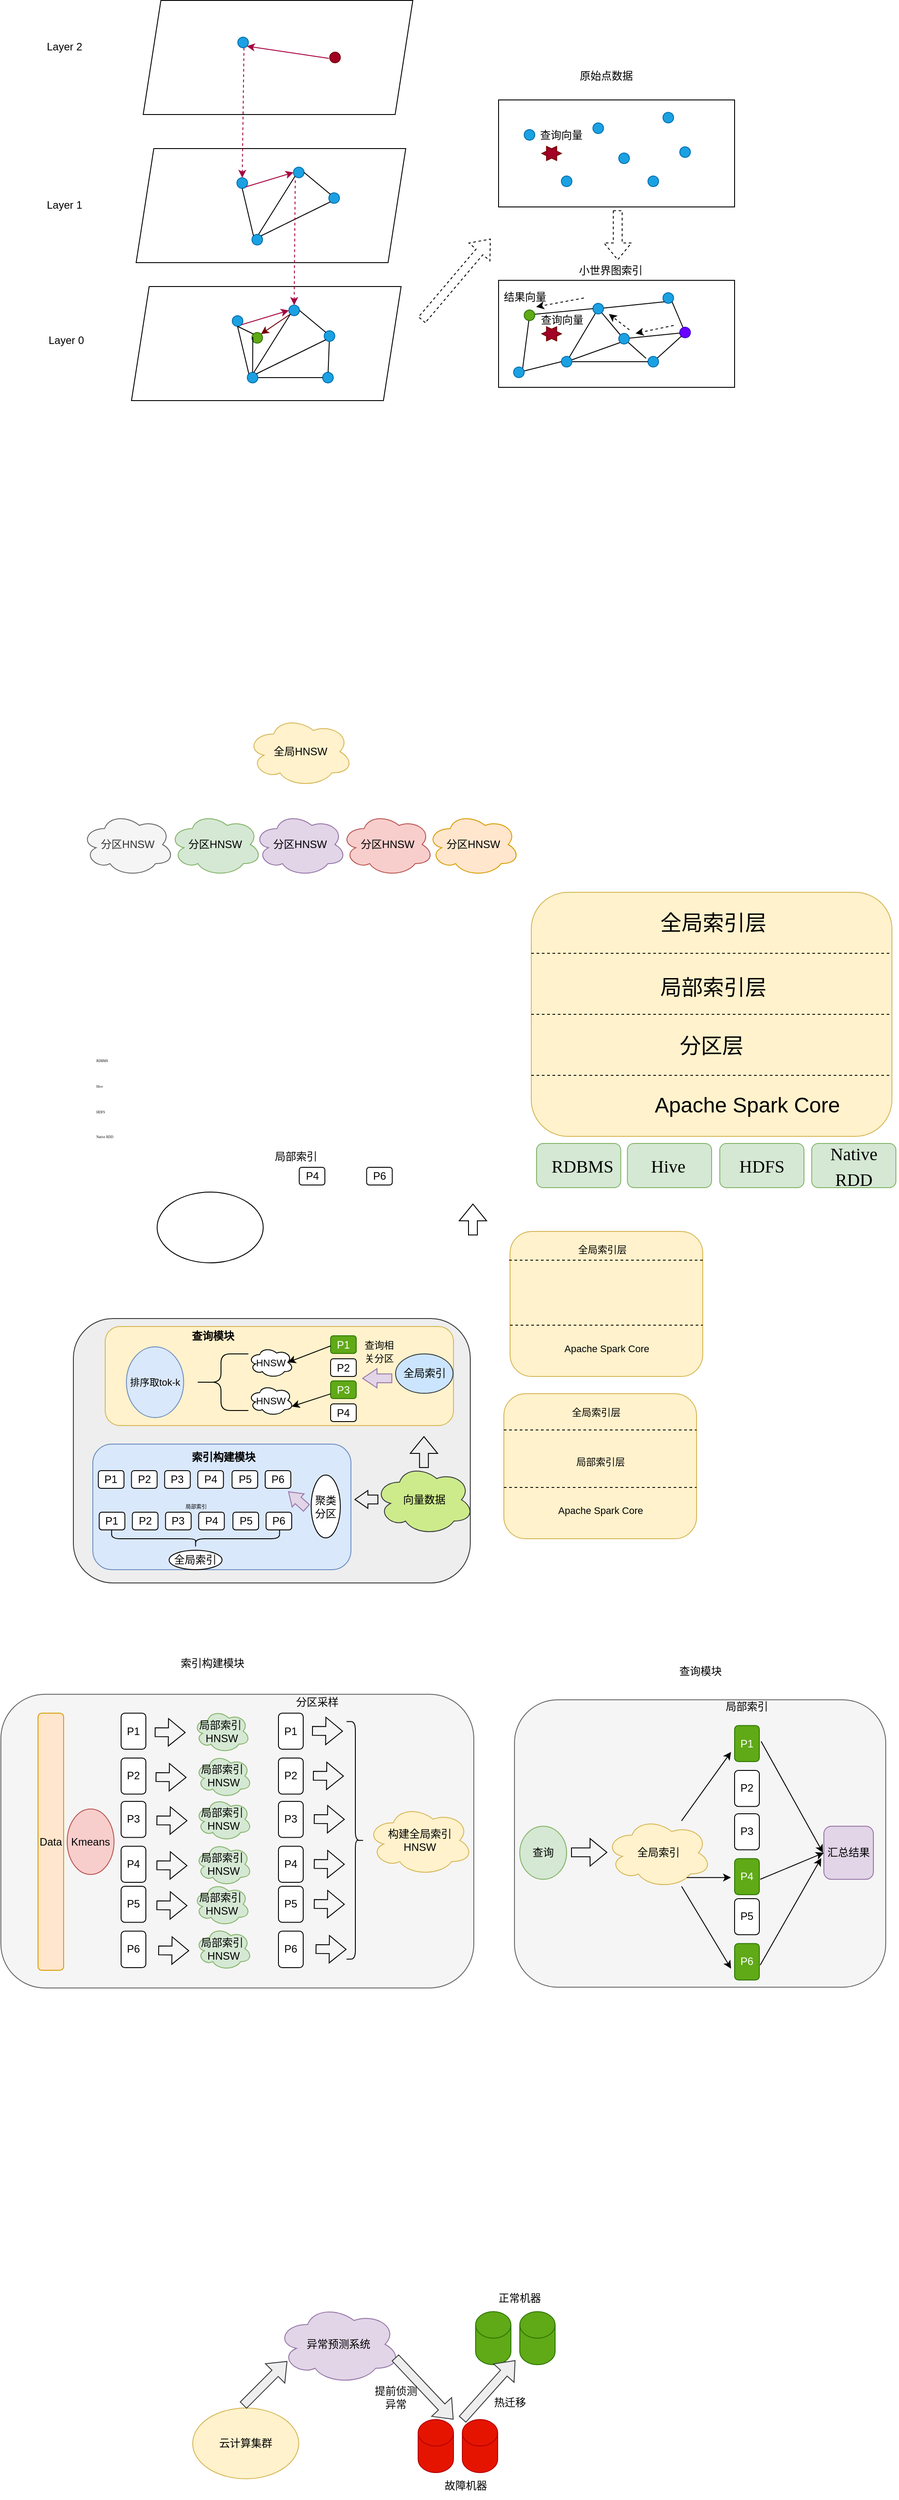 <mxfile version="15.8.8" type="github">
  <diagram id="s-LuINobn3t0qoPxdY62" name="Page-1">
    <mxGraphModel dx="1533" dy="3591" grid="0" gridSize="10" guides="1" tooltips="1" connect="1" arrows="1" fold="1" page="0" pageScale="1" pageWidth="827" pageHeight="1169" math="0" shadow="0">
      <root>
        <mxCell id="0" />
        <mxCell id="1" parent="0" />
        <mxCell id="HdgllqPQMGTuYji-QT5q-81" value="" style="rounded=0;whiteSpace=wrap;html=1;" vertex="1" parent="1">
          <mxGeometry x="452" y="-2358" width="267" height="121" as="geometry" />
        </mxCell>
        <mxCell id="HdgllqPQMGTuYji-QT5q-57" value="" style="shape=parallelogram;perimeter=parallelogramPerimeter;whiteSpace=wrap;html=1;fixedSize=1;" vertex="1" parent="1">
          <mxGeometry x="36.75" y="-2351" width="305" height="129" as="geometry" />
        </mxCell>
        <mxCell id="HdgllqPQMGTuYji-QT5q-42" value="" style="shape=parallelogram;perimeter=parallelogramPerimeter;whiteSpace=wrap;html=1;fixedSize=1;" vertex="1" parent="1">
          <mxGeometry x="42" y="-2507" width="305" height="129" as="geometry" />
        </mxCell>
        <mxCell id="JZR9X5ZLe-XeHOu1lpO5-49" value="" style="rounded=1;whiteSpace=wrap;html=1;fillColor=#f5f5f5;fontColor=#333333;strokeColor=#666666;" parent="1" vertex="1">
          <mxGeometry x="-111" y="-759.07" width="535" height="332.07" as="geometry" />
        </mxCell>
        <mxCell id="JZR9X5ZLe-XeHOu1lpO5-1" value="" style="rounded=1;whiteSpace=wrap;html=1;fillColor=#f5f5f5;fontColor=#333333;strokeColor=#666666;" parent="1" vertex="1">
          <mxGeometry x="470" y="-752.89" width="420" height="325" as="geometry" />
        </mxCell>
        <mxCell id="FjHui_zAlFXv06aGuSNT-8" value="异常预测系统" style="ellipse;shape=cloud;whiteSpace=wrap;html=1;fillColor=#e1d5e7;strokeColor=#9673a6;" parent="1" vertex="1">
          <mxGeometry x="201" y="-69" width="140" height="90" as="geometry" />
        </mxCell>
        <mxCell id="FjHui_zAlFXv06aGuSNT-10" value="" style="ellipse;whiteSpace=wrap;html=1;fillColor=#fff2cc;strokeColor=#d6b656;" parent="1" vertex="1">
          <mxGeometry x="106" y="48" width="120" height="80" as="geometry" />
        </mxCell>
        <mxCell id="FjHui_zAlFXv06aGuSNT-11" value="" style="shape=flexArrow;endArrow=classic;html=1;rounded=0;fillColor=#eeeeee;strokeColor=#36393d;" parent="1" edge="1">
          <mxGeometry width="50" height="50" relative="1" as="geometry">
            <mxPoint x="163" y="45" as="sourcePoint" />
            <mxPoint x="213" y="-5" as="targetPoint" />
          </mxGeometry>
        </mxCell>
        <mxCell id="FjHui_zAlFXv06aGuSNT-12" value="" style="shape=flexArrow;endArrow=classic;html=1;rounded=0;fillColor=#eeeeee;strokeColor=#36393d;" parent="1" edge="1">
          <mxGeometry width="50" height="50" relative="1" as="geometry">
            <mxPoint x="335" y="-9" as="sourcePoint" />
            <mxPoint x="401" y="61" as="targetPoint" />
          </mxGeometry>
        </mxCell>
        <mxCell id="FjHui_zAlFXv06aGuSNT-13" value="" style="shape=cylinder3;whiteSpace=wrap;html=1;boundedLbl=1;backgroundOutline=1;size=15;fillColor=#60a917;strokeColor=#2D7600;fontColor=#ffffff;" parent="1" vertex="1">
          <mxGeometry x="426" y="-61" width="40" height="60" as="geometry" />
        </mxCell>
        <mxCell id="FjHui_zAlFXv06aGuSNT-14" value="" style="shape=cylinder3;whiteSpace=wrap;html=1;boundedLbl=1;backgroundOutline=1;size=15;fillColor=#60a917;fontColor=#ffffff;strokeColor=#2D7600;" parent="1" vertex="1">
          <mxGeometry x="476" y="-61" width="40" height="60" as="geometry" />
        </mxCell>
        <mxCell id="FjHui_zAlFXv06aGuSNT-16" value="" style="shape=cylinder3;whiteSpace=wrap;html=1;boundedLbl=1;backgroundOutline=1;size=15;fillColor=#e51400;fontColor=#ffffff;strokeColor=#B20000;" parent="1" vertex="1">
          <mxGeometry x="361" y="61" width="40" height="60" as="geometry" />
        </mxCell>
        <mxCell id="FjHui_zAlFXv06aGuSNT-17" value="" style="shape=cylinder3;whiteSpace=wrap;html=1;boundedLbl=1;backgroundOutline=1;size=15;fillColor=#e51400;fontColor=#ffffff;strokeColor=#B20000;" parent="1" vertex="1">
          <mxGeometry x="411" y="61" width="40" height="60" as="geometry" />
        </mxCell>
        <mxCell id="FjHui_zAlFXv06aGuSNT-18" value="" style="shape=flexArrow;endArrow=classic;html=1;rounded=0;fillColor=#eeeeee;strokeColor=#36393d;" parent="1" edge="1">
          <mxGeometry width="50" height="50" relative="1" as="geometry">
            <mxPoint x="411" y="61" as="sourcePoint" />
            <mxPoint x="471" y="-6" as="targetPoint" />
          </mxGeometry>
        </mxCell>
        <mxCell id="FjHui_zAlFXv06aGuSNT-20" value="云计算集群" style="text;html=1;strokeColor=none;fillColor=none;align=center;verticalAlign=middle;whiteSpace=wrap;rounded=0;" parent="1" vertex="1">
          <mxGeometry x="131" y="73" width="70" height="30" as="geometry" />
        </mxCell>
        <mxCell id="FjHui_zAlFXv06aGuSNT-21" value="提前侦测异常" style="text;html=1;strokeColor=none;fillColor=none;align=center;verticalAlign=middle;whiteSpace=wrap;rounded=0;" parent="1" vertex="1">
          <mxGeometry x="311" y="21" width="50" height="30" as="geometry" />
        </mxCell>
        <mxCell id="FjHui_zAlFXv06aGuSNT-22" value="故障机器" style="text;html=1;strokeColor=none;fillColor=none;align=center;verticalAlign=middle;whiteSpace=wrap;rounded=0;" parent="1" vertex="1">
          <mxGeometry x="385" y="121" width="60" height="30" as="geometry" />
        </mxCell>
        <mxCell id="FjHui_zAlFXv06aGuSNT-24" value="正常机器" style="text;html=1;strokeColor=none;fillColor=none;align=center;verticalAlign=middle;whiteSpace=wrap;rounded=0;" parent="1" vertex="1">
          <mxGeometry x="446" y="-91" width="60" height="30" as="geometry" />
        </mxCell>
        <mxCell id="FjHui_zAlFXv06aGuSNT-25" value="热迁移" style="text;html=1;strokeColor=none;fillColor=none;align=center;verticalAlign=middle;whiteSpace=wrap;rounded=0;" parent="1" vertex="1">
          <mxGeometry x="435" y="27" width="60" height="30" as="geometry" />
        </mxCell>
        <mxCell id="JZR9X5ZLe-XeHOu1lpO5-2" value="Data" style="rounded=1;whiteSpace=wrap;html=1;fillColor=#ffe6cc;strokeColor=#d79b00;" parent="1" vertex="1">
          <mxGeometry x="-69" y="-737.75" width="29" height="290.75" as="geometry" />
        </mxCell>
        <mxCell id="JZR9X5ZLe-XeHOu1lpO5-3" value="P1" style="rounded=1;whiteSpace=wrap;html=1;" parent="1" vertex="1">
          <mxGeometry x="25" y="-737.75" width="28" height="40.75" as="geometry" />
        </mxCell>
        <mxCell id="JZR9X5ZLe-XeHOu1lpO5-4" value="P2" style="rounded=1;whiteSpace=wrap;html=1;" parent="1" vertex="1">
          <mxGeometry x="25" y="-687" width="28" height="40.75" as="geometry" />
        </mxCell>
        <mxCell id="JZR9X5ZLe-XeHOu1lpO5-5" value="P3" style="rounded=1;whiteSpace=wrap;html=1;" parent="1" vertex="1">
          <mxGeometry x="25" y="-638" width="28" height="40.75" as="geometry" />
        </mxCell>
        <mxCell id="JZR9X5ZLe-XeHOu1lpO5-6" value="P4" style="rounded=1;whiteSpace=wrap;html=1;" parent="1" vertex="1">
          <mxGeometry x="25" y="-587.25" width="28" height="40.75" as="geometry" />
        </mxCell>
        <mxCell id="JZR9X5ZLe-XeHOu1lpO5-7" value="P5" style="rounded=1;whiteSpace=wrap;html=1;" parent="1" vertex="1">
          <mxGeometry x="25" y="-542" width="28" height="40.75" as="geometry" />
        </mxCell>
        <mxCell id="JZR9X5ZLe-XeHOu1lpO5-8" value="P6" style="rounded=1;whiteSpace=wrap;html=1;" parent="1" vertex="1">
          <mxGeometry x="25" y="-491.25" width="28" height="41.25" as="geometry" />
        </mxCell>
        <mxCell id="JZR9X5ZLe-XeHOu1lpO5-9" value="Kmeans" style="ellipse;whiteSpace=wrap;html=1;fillColor=#f8cecc;strokeColor=#b85450;" parent="1" vertex="1">
          <mxGeometry x="-36" y="-629.37" width="53" height="74" as="geometry" />
        </mxCell>
        <mxCell id="JZR9X5ZLe-XeHOu1lpO5-16" value="P1" style="rounded=1;whiteSpace=wrap;html=1;" parent="1" vertex="1">
          <mxGeometry x="203" y="-737.75" width="28" height="40.75" as="geometry" />
        </mxCell>
        <mxCell id="JZR9X5ZLe-XeHOu1lpO5-17" value="P2" style="rounded=1;whiteSpace=wrap;html=1;" parent="1" vertex="1">
          <mxGeometry x="203" y="-687" width="28" height="40.75" as="geometry" />
        </mxCell>
        <mxCell id="JZR9X5ZLe-XeHOu1lpO5-18" value="P3" style="rounded=1;whiteSpace=wrap;html=1;" parent="1" vertex="1">
          <mxGeometry x="203" y="-638" width="28" height="40.75" as="geometry" />
        </mxCell>
        <mxCell id="JZR9X5ZLe-XeHOu1lpO5-19" value="P4" style="rounded=1;whiteSpace=wrap;html=1;" parent="1" vertex="1">
          <mxGeometry x="203" y="-587.25" width="28" height="40.75" as="geometry" />
        </mxCell>
        <mxCell id="JZR9X5ZLe-XeHOu1lpO5-20" value="P5" style="rounded=1;whiteSpace=wrap;html=1;" parent="1" vertex="1">
          <mxGeometry x="203" y="-542" width="28" height="40.75" as="geometry" />
        </mxCell>
        <mxCell id="JZR9X5ZLe-XeHOu1lpO5-21" value="P6" style="rounded=1;whiteSpace=wrap;html=1;" parent="1" vertex="1">
          <mxGeometry x="203" y="-491.25" width="28" height="41.25" as="geometry" />
        </mxCell>
        <mxCell id="JZR9X5ZLe-XeHOu1lpO5-22" value="" style="shape=flexArrow;endArrow=classic;html=1;rounded=0;" parent="1" edge="1">
          <mxGeometry width="50" height="50" relative="1" as="geometry">
            <mxPoint x="63" y="-716.24" as="sourcePoint" />
            <mxPoint x="98" y="-715.88" as="targetPoint" />
          </mxGeometry>
        </mxCell>
        <mxCell id="JZR9X5ZLe-XeHOu1lpO5-23" value="" style="shape=flexArrow;endArrow=classic;html=1;rounded=0;" parent="1" edge="1">
          <mxGeometry width="50" height="50" relative="1" as="geometry">
            <mxPoint x="64" y="-665.49" as="sourcePoint" />
            <mxPoint x="99" y="-665.13" as="targetPoint" />
          </mxGeometry>
        </mxCell>
        <mxCell id="JZR9X5ZLe-XeHOu1lpO5-24" value="" style="shape=flexArrow;endArrow=classic;html=1;rounded=0;" parent="1" edge="1">
          <mxGeometry width="50" height="50" relative="1" as="geometry">
            <mxPoint x="65" y="-616.49" as="sourcePoint" />
            <mxPoint x="100" y="-616.13" as="targetPoint" />
          </mxGeometry>
        </mxCell>
        <mxCell id="JZR9X5ZLe-XeHOu1lpO5-25" value="" style="shape=flexArrow;endArrow=classic;html=1;rounded=0;" parent="1" edge="1">
          <mxGeometry width="50" height="50" relative="1" as="geometry">
            <mxPoint x="65" y="-565.74" as="sourcePoint" />
            <mxPoint x="100" y="-565.38" as="targetPoint" />
          </mxGeometry>
        </mxCell>
        <mxCell id="JZR9X5ZLe-XeHOu1lpO5-26" value="" style="shape=flexArrow;endArrow=classic;html=1;rounded=0;" parent="1" edge="1">
          <mxGeometry width="50" height="50" relative="1" as="geometry">
            <mxPoint x="65" y="-520.49" as="sourcePoint" />
            <mxPoint x="100" y="-520.13" as="targetPoint" />
          </mxGeometry>
        </mxCell>
        <mxCell id="JZR9X5ZLe-XeHOu1lpO5-27" value="" style="shape=flexArrow;endArrow=classic;html=1;rounded=0;" parent="1" edge="1">
          <mxGeometry width="50" height="50" relative="1" as="geometry">
            <mxPoint x="67" y="-469.49" as="sourcePoint" />
            <mxPoint x="102" y="-469.13" as="targetPoint" />
          </mxGeometry>
        </mxCell>
        <mxCell id="JZR9X5ZLe-XeHOu1lpO5-28" value="分区采样" style="text;html=1;strokeColor=none;fillColor=none;align=center;verticalAlign=middle;whiteSpace=wrap;rounded=0;" parent="1" vertex="1">
          <mxGeometry x="217" y="-765" width="60" height="30" as="geometry" />
        </mxCell>
        <mxCell id="JZR9X5ZLe-XeHOu1lpO5-29" value="构建全局索引&lt;br&gt;HNSW" style="ellipse;shape=cloud;whiteSpace=wrap;html=1;fillColor=#fff2cc;strokeColor=#d6b656;" parent="1" vertex="1">
          <mxGeometry x="303" y="-633.89" width="120" height="80" as="geometry" />
        </mxCell>
        <mxCell id="JZR9X5ZLe-XeHOu1lpO5-30" value="" style="shape=curlyBracket;whiteSpace=wrap;html=1;rounded=1;flipH=1;" parent="1" vertex="1">
          <mxGeometry x="280" y="-728.19" width="20" height="268.62" as="geometry" />
        </mxCell>
        <mxCell id="JZR9X5ZLe-XeHOu1lpO5-31" value="全局索引" style="ellipse;shape=cloud;whiteSpace=wrap;html=1;fillColor=#fff2cc;strokeColor=#d6b656;" parent="1" vertex="1">
          <mxGeometry x="573" y="-619.89" width="120" height="80" as="geometry" />
        </mxCell>
        <mxCell id="JZR9X5ZLe-XeHOu1lpO5-32" value="P1" style="rounded=1;whiteSpace=wrap;html=1;fillColor=#60a917;strokeColor=#2D7600;fontColor=#ffffff;" parent="1" vertex="1">
          <mxGeometry x="719" y="-723.76" width="28" height="40.75" as="geometry" />
        </mxCell>
        <mxCell id="JZR9X5ZLe-XeHOu1lpO5-33" value="P2" style="rounded=1;whiteSpace=wrap;html=1;" parent="1" vertex="1">
          <mxGeometry x="719" y="-673.01" width="28" height="40.75" as="geometry" />
        </mxCell>
        <mxCell id="JZR9X5ZLe-XeHOu1lpO5-34" value="P3" style="rounded=1;whiteSpace=wrap;html=1;" parent="1" vertex="1">
          <mxGeometry x="719" y="-624.01" width="28" height="40.75" as="geometry" />
        </mxCell>
        <mxCell id="JZR9X5ZLe-XeHOu1lpO5-35" value="P4" style="rounded=1;whiteSpace=wrap;html=1;fillColor=#60a917;fontColor=#ffffff;strokeColor=#2D7600;" parent="1" vertex="1">
          <mxGeometry x="719" y="-573.26" width="28" height="40.75" as="geometry" />
        </mxCell>
        <mxCell id="JZR9X5ZLe-XeHOu1lpO5-36" value="P5" style="rounded=1;whiteSpace=wrap;html=1;" parent="1" vertex="1">
          <mxGeometry x="719" y="-528.01" width="28" height="40.75" as="geometry" />
        </mxCell>
        <mxCell id="JZR9X5ZLe-XeHOu1lpO5-37" value="P6" style="rounded=1;whiteSpace=wrap;html=1;fillColor=#60a917;fontColor=#ffffff;strokeColor=#2D7600;" parent="1" vertex="1">
          <mxGeometry x="719" y="-477.26" width="28" height="41.25" as="geometry" />
        </mxCell>
        <mxCell id="JZR9X5ZLe-XeHOu1lpO5-38" value="查询" style="ellipse;whiteSpace=wrap;html=1;fillColor=#d5e8d4;strokeColor=#82b366;" parent="1" vertex="1">
          <mxGeometry x="476" y="-609.89" width="53" height="60" as="geometry" />
        </mxCell>
        <mxCell id="JZR9X5ZLe-XeHOu1lpO5-39" value="" style="shape=flexArrow;endArrow=classic;html=1;rounded=0;" parent="1" edge="1">
          <mxGeometry width="50" height="50" relative="1" as="geometry">
            <mxPoint x="534" y="-580.39" as="sourcePoint" />
            <mxPoint x="575" y="-580.39" as="targetPoint" />
          </mxGeometry>
        </mxCell>
        <mxCell id="JZR9X5ZLe-XeHOu1lpO5-40" value="" style="endArrow=classic;html=1;rounded=0;" parent="1" source="JZR9X5ZLe-XeHOu1lpO5-31" edge="1">
          <mxGeometry width="50" height="50" relative="1" as="geometry">
            <mxPoint x="654" y="-627.63" as="sourcePoint" />
            <mxPoint x="715" y="-693.89" as="targetPoint" />
          </mxGeometry>
        </mxCell>
        <mxCell id="JZR9X5ZLe-XeHOu1lpO5-41" value="" style="endArrow=classic;html=1;rounded=0;" parent="1" edge="1">
          <mxGeometry width="50" height="50" relative="1" as="geometry">
            <mxPoint x="665" y="-551.89" as="sourcePoint" />
            <mxPoint x="715" y="-551.89" as="targetPoint" />
          </mxGeometry>
        </mxCell>
        <mxCell id="JZR9X5ZLe-XeHOu1lpO5-42" value="" style="endArrow=classic;html=1;rounded=0;exitX=0.717;exitY=0.975;exitDx=0;exitDy=0;exitPerimeter=0;" parent="1" source="JZR9X5ZLe-XeHOu1lpO5-31" edge="1">
          <mxGeometry width="50" height="50" relative="1" as="geometry">
            <mxPoint x="642" y="-541.89" as="sourcePoint" />
            <mxPoint x="715" y="-448.89" as="targetPoint" />
          </mxGeometry>
        </mxCell>
        <mxCell id="JZR9X5ZLe-XeHOu1lpO5-43" value="局部索引" style="text;html=1;strokeColor=none;fillColor=none;align=center;verticalAlign=middle;whiteSpace=wrap;rounded=0;" parent="1" vertex="1">
          <mxGeometry x="703" y="-759.89" width="60" height="30" as="geometry" />
        </mxCell>
        <mxCell id="JZR9X5ZLe-XeHOu1lpO5-44" value="" style="endArrow=classic;html=1;rounded=0;" parent="1" edge="1">
          <mxGeometry width="50" height="50" relative="1" as="geometry">
            <mxPoint x="749" y="-705.89" as="sourcePoint" />
            <mxPoint x="819" y="-579.89" as="targetPoint" />
          </mxGeometry>
        </mxCell>
        <mxCell id="JZR9X5ZLe-XeHOu1lpO5-45" value="汇总结果" style="rounded=1;whiteSpace=wrap;html=1;fillColor=#e1d5e7;strokeColor=#9673a6;" parent="1" vertex="1">
          <mxGeometry x="820" y="-609.89" width="56" height="60" as="geometry" />
        </mxCell>
        <mxCell id="JZR9X5ZLe-XeHOu1lpO5-46" value="" style="endArrow=classic;html=1;rounded=0;entryX=0;entryY=0.5;entryDx=0;entryDy=0;" parent="1" target="JZR9X5ZLe-XeHOu1lpO5-45" edge="1">
          <mxGeometry width="50" height="50" relative="1" as="geometry">
            <mxPoint x="748" y="-549.89" as="sourcePoint" />
            <mxPoint x="798" y="-599.89" as="targetPoint" />
          </mxGeometry>
        </mxCell>
        <mxCell id="JZR9X5ZLe-XeHOu1lpO5-47" value="" style="endArrow=classic;html=1;rounded=0;" parent="1" edge="1">
          <mxGeometry width="50" height="50" relative="1" as="geometry">
            <mxPoint x="748" y="-452.89" as="sourcePoint" />
            <mxPoint x="817" y="-573.89" as="targetPoint" />
          </mxGeometry>
        </mxCell>
        <mxCell id="JZR9X5ZLe-XeHOu1lpO5-50" value="局部索引&amp;nbsp;&lt;br&gt;HNSW" style="ellipse;shape=cloud;whiteSpace=wrap;html=1;fillColor=#d5e8d4;strokeColor=#82b366;" parent="1" vertex="1">
          <mxGeometry x="107" y="-741.87" width="64" height="49" as="geometry" />
        </mxCell>
        <mxCell id="JZR9X5ZLe-XeHOu1lpO5-52" value="局部索引&amp;nbsp;&lt;br&gt;HNSW" style="ellipse;shape=cloud;whiteSpace=wrap;html=1;fillColor=#d5e8d4;strokeColor=#82b366;" parent="1" vertex="1">
          <mxGeometry x="109" y="-691.13" width="64" height="49" as="geometry" />
        </mxCell>
        <mxCell id="JZR9X5ZLe-XeHOu1lpO5-53" value="局部索引&amp;nbsp;&lt;br&gt;HNSW" style="ellipse;shape=cloud;whiteSpace=wrap;html=1;fillColor=#d5e8d4;strokeColor=#82b366;" parent="1" vertex="1">
          <mxGeometry x="109" y="-642.12" width="64" height="49" as="geometry" />
        </mxCell>
        <mxCell id="JZR9X5ZLe-XeHOu1lpO5-54" value="局部索引&amp;nbsp;&lt;br&gt;HNSW" style="ellipse;shape=cloud;whiteSpace=wrap;html=1;fillColor=#d5e8d4;strokeColor=#82b366;" parent="1" vertex="1">
          <mxGeometry x="109" y="-591.38" width="64" height="49" as="geometry" />
        </mxCell>
        <mxCell id="JZR9X5ZLe-XeHOu1lpO5-55" value="局部索引&amp;nbsp;&lt;br&gt;HNSW" style="ellipse;shape=cloud;whiteSpace=wrap;html=1;fillColor=#d5e8d4;strokeColor=#82b366;" parent="1" vertex="1">
          <mxGeometry x="107" y="-546.12" width="64" height="49" as="geometry" />
        </mxCell>
        <mxCell id="JZR9X5ZLe-XeHOu1lpO5-56" value="局部索引&amp;nbsp;&lt;br&gt;HNSW" style="ellipse;shape=cloud;whiteSpace=wrap;html=1;fillColor=#d5e8d4;strokeColor=#82b366;" parent="1" vertex="1">
          <mxGeometry x="109" y="-496" width="64" height="49" as="geometry" />
        </mxCell>
        <mxCell id="JZR9X5ZLe-XeHOu1lpO5-57" value="" style="shape=flexArrow;endArrow=classic;html=1;rounded=0;" parent="1" edge="1">
          <mxGeometry width="50" height="50" relative="1" as="geometry">
            <mxPoint x="241" y="-717.75" as="sourcePoint" />
            <mxPoint x="276" y="-717.39" as="targetPoint" />
          </mxGeometry>
        </mxCell>
        <mxCell id="JZR9X5ZLe-XeHOu1lpO5-58" value="" style="shape=flexArrow;endArrow=classic;html=1;rounded=0;" parent="1" edge="1">
          <mxGeometry width="50" height="50" relative="1" as="geometry">
            <mxPoint x="242" y="-667.0" as="sourcePoint" />
            <mxPoint x="277" y="-666.64" as="targetPoint" />
          </mxGeometry>
        </mxCell>
        <mxCell id="JZR9X5ZLe-XeHOu1lpO5-59" value="" style="shape=flexArrow;endArrow=classic;html=1;rounded=0;" parent="1" edge="1">
          <mxGeometry width="50" height="50" relative="1" as="geometry">
            <mxPoint x="243" y="-618.0" as="sourcePoint" />
            <mxPoint x="278" y="-617.64" as="targetPoint" />
          </mxGeometry>
        </mxCell>
        <mxCell id="JZR9X5ZLe-XeHOu1lpO5-60" value="" style="shape=flexArrow;endArrow=classic;html=1;rounded=0;" parent="1" edge="1">
          <mxGeometry width="50" height="50" relative="1" as="geometry">
            <mxPoint x="243" y="-567.25" as="sourcePoint" />
            <mxPoint x="278" y="-566.89" as="targetPoint" />
          </mxGeometry>
        </mxCell>
        <mxCell id="JZR9X5ZLe-XeHOu1lpO5-61" value="" style="shape=flexArrow;endArrow=classic;html=1;rounded=0;" parent="1" edge="1">
          <mxGeometry width="50" height="50" relative="1" as="geometry">
            <mxPoint x="243" y="-522.0" as="sourcePoint" />
            <mxPoint x="278" y="-521.64" as="targetPoint" />
          </mxGeometry>
        </mxCell>
        <mxCell id="JZR9X5ZLe-XeHOu1lpO5-62" value="" style="shape=flexArrow;endArrow=classic;html=1;rounded=0;" parent="1" edge="1">
          <mxGeometry width="50" height="50" relative="1" as="geometry">
            <mxPoint x="245" y="-471.0" as="sourcePoint" />
            <mxPoint x="280" y="-470.64" as="targetPoint" />
          </mxGeometry>
        </mxCell>
        <mxCell id="JZR9X5ZLe-XeHOu1lpO5-64" value="索引构建模块" style="text;html=1;strokeColor=none;fillColor=none;align=center;verticalAlign=middle;whiteSpace=wrap;rounded=0;" parent="1" vertex="1">
          <mxGeometry x="78" y="-809" width="101" height="30" as="geometry" />
        </mxCell>
        <mxCell id="JZR9X5ZLe-XeHOu1lpO5-65" value="查询模块" style="text;html=1;strokeColor=none;fillColor=none;align=center;verticalAlign=middle;whiteSpace=wrap;rounded=0;" parent="1" vertex="1">
          <mxGeometry x="629.5" y="-800" width="101" height="30" as="geometry" />
        </mxCell>
        <mxCell id="JZR9X5ZLe-XeHOu1lpO5-66" value="" style="rounded=1;whiteSpace=wrap;html=1;fillColor=#eeeeee;strokeColor=#36393d;" parent="1" vertex="1">
          <mxGeometry x="-29" y="-1184" width="449" height="299" as="geometry" />
        </mxCell>
        <mxCell id="JZR9X5ZLe-XeHOu1lpO5-68" value="" style="rounded=1;whiteSpace=wrap;html=1;fillColor=#fff2cc;strokeColor=#d6b656;" parent="1" vertex="1">
          <mxGeometry x="7" y="-1175" width="394" height="112" as="geometry" />
        </mxCell>
        <mxCell id="JZR9X5ZLe-XeHOu1lpO5-69" value="" style="rounded=1;whiteSpace=wrap;html=1;fillColor=#dae8fc;strokeColor=#6c8ebf;" parent="1" vertex="1">
          <mxGeometry x="-7" y="-1042" width="292" height="142" as="geometry" />
        </mxCell>
        <mxCell id="JZR9X5ZLe-XeHOu1lpO5-70" value="&lt;b&gt;查询模块&lt;/b&gt;" style="text;html=1;strokeColor=none;fillColor=none;align=center;verticalAlign=middle;whiteSpace=wrap;rounded=0;" parent="1" vertex="1">
          <mxGeometry x="98.5" y="-1179" width="60" height="30" as="geometry" />
        </mxCell>
        <mxCell id="JZR9X5ZLe-XeHOu1lpO5-71" value="&lt;font style=&quot;font-size: 12px&quot;&gt;&lt;b&gt;索引构建模块&lt;/b&gt;&lt;/font&gt;" style="text;html=1;strokeColor=none;fillColor=none;align=center;verticalAlign=middle;whiteSpace=wrap;rounded=0;" parent="1" vertex="1">
          <mxGeometry x="100" y="-1042" width="82" height="30" as="geometry" />
        </mxCell>
        <mxCell id="JZR9X5ZLe-XeHOu1lpO5-72" value="向量数据" style="ellipse;shape=cloud;whiteSpace=wrap;html=1;fillColor=#cdeb8b;strokeColor=#36393d;" parent="1" vertex="1">
          <mxGeometry x="312" y="-1019" width="112" height="80" as="geometry" />
        </mxCell>
        <mxCell id="JZR9X5ZLe-XeHOu1lpO5-74" value="" style="shape=flexArrow;endArrow=classic;html=1;rounded=0;endWidth=9.167;endSize=4.558;" parent="1" edge="1">
          <mxGeometry width="50" height="50" relative="1" as="geometry">
            <mxPoint x="316" y="-979.42" as="sourcePoint" />
            <mxPoint x="289" y="-979.42" as="targetPoint" />
          </mxGeometry>
        </mxCell>
        <mxCell id="JZR9X5ZLe-XeHOu1lpO5-75" value="聚类分区" style="ellipse;whiteSpace=wrap;html=1;" parent="1" vertex="1">
          <mxGeometry x="240" y="-1007" width="33" height="71" as="geometry" />
        </mxCell>
        <mxCell id="JZR9X5ZLe-XeHOu1lpO5-77" value="P1" style="rounded=1;whiteSpace=wrap;html=1;fillColor=#60a917;fontColor=#ffffff;strokeColor=#2D7600;" parent="1" vertex="1">
          <mxGeometry x="262" y="-1164.5" width="29" height="20" as="geometry" />
        </mxCell>
        <mxCell id="JZR9X5ZLe-XeHOu1lpO5-78" value="P2" style="rounded=1;whiteSpace=wrap;html=1;" parent="1" vertex="1">
          <mxGeometry x="262" y="-1138.5" width="29" height="20" as="geometry" />
        </mxCell>
        <mxCell id="JZR9X5ZLe-XeHOu1lpO5-79" value="P3" style="rounded=1;whiteSpace=wrap;html=1;fillColor=#60a917;fontColor=#ffffff;strokeColor=#2D7600;" parent="1" vertex="1">
          <mxGeometry x="262" y="-1113.5" width="29" height="20" as="geometry" />
        </mxCell>
        <mxCell id="JZR9X5ZLe-XeHOu1lpO5-80" value="P4" style="rounded=1;whiteSpace=wrap;html=1;" parent="1" vertex="1">
          <mxGeometry x="226.5" y="-1355" width="29" height="20" as="geometry" />
        </mxCell>
        <mxCell id="JZR9X5ZLe-XeHOu1lpO5-82" value="P6" style="rounded=1;whiteSpace=wrap;html=1;" parent="1" vertex="1">
          <mxGeometry x="302.75" y="-1355" width="29" height="20" as="geometry" />
        </mxCell>
        <mxCell id="JZR9X5ZLe-XeHOu1lpO5-85" value="P1" style="rounded=1;whiteSpace=wrap;html=1;" parent="1" vertex="1">
          <mxGeometry x="-0.75" y="-1012" width="29" height="20" as="geometry" />
        </mxCell>
        <mxCell id="JZR9X5ZLe-XeHOu1lpO5-86" value="P2" style="rounded=1;whiteSpace=wrap;html=1;" parent="1" vertex="1">
          <mxGeometry x="36.75" y="-1012" width="29" height="20" as="geometry" />
        </mxCell>
        <mxCell id="JZR9X5ZLe-XeHOu1lpO5-87" value="P3" style="rounded=1;whiteSpace=wrap;html=1;" parent="1" vertex="1">
          <mxGeometry x="74.25" y="-1012" width="29" height="20" as="geometry" />
        </mxCell>
        <mxCell id="JZR9X5ZLe-XeHOu1lpO5-88" value="P4" style="rounded=1;whiteSpace=wrap;html=1;" parent="1" vertex="1">
          <mxGeometry x="111.75" y="-1012" width="29" height="20" as="geometry" />
        </mxCell>
        <mxCell id="JZR9X5ZLe-XeHOu1lpO5-89" value="P5" style="rounded=1;whiteSpace=wrap;html=1;" parent="1" vertex="1">
          <mxGeometry x="150.5" y="-1012" width="29" height="20" as="geometry" />
        </mxCell>
        <mxCell id="JZR9X5ZLe-XeHOu1lpO5-90" value="P6" style="rounded=1;whiteSpace=wrap;html=1;" parent="1" vertex="1">
          <mxGeometry x="188" y="-1012" width="29" height="20" as="geometry" />
        </mxCell>
        <mxCell id="JZR9X5ZLe-XeHOu1lpO5-91" value="" style="shape=flexArrow;endArrow=classic;html=1;rounded=0;endWidth=9.167;endSize=4.558;fillColor=#e1d5e7;strokeColor=#9673a6;" parent="1" edge="1">
          <mxGeometry width="50" height="50" relative="1" as="geometry">
            <mxPoint x="235" y="-969.5" as="sourcePoint" />
            <mxPoint x="214" y="-988.5" as="targetPoint" />
          </mxGeometry>
        </mxCell>
        <mxCell id="JZR9X5ZLe-XeHOu1lpO5-92" value="局部索引" style="text;html=1;strokeColor=none;fillColor=none;align=center;verticalAlign=middle;whiteSpace=wrap;rounded=0;" parent="1" vertex="1">
          <mxGeometry x="193" y="-1382" width="60" height="30" as="geometry" />
        </mxCell>
        <mxCell id="JZR9X5ZLe-XeHOu1lpO5-93" value="P1" style="rounded=1;whiteSpace=wrap;html=1;" parent="1" vertex="1">
          <mxGeometry x="0.25" y="-965" width="29" height="20" as="geometry" />
        </mxCell>
        <mxCell id="JZR9X5ZLe-XeHOu1lpO5-94" value="P2" style="rounded=1;whiteSpace=wrap;html=1;" parent="1" vertex="1">
          <mxGeometry x="37.75" y="-965" width="29" height="20" as="geometry" />
        </mxCell>
        <mxCell id="JZR9X5ZLe-XeHOu1lpO5-95" value="P3" style="rounded=1;whiteSpace=wrap;html=1;" parent="1" vertex="1">
          <mxGeometry x="75.25" y="-965" width="29" height="20" as="geometry" />
        </mxCell>
        <mxCell id="JZR9X5ZLe-XeHOu1lpO5-96" value="P4" style="rounded=1;whiteSpace=wrap;html=1;" parent="1" vertex="1">
          <mxGeometry x="112.75" y="-965" width="29" height="20" as="geometry" />
        </mxCell>
        <mxCell id="JZR9X5ZLe-XeHOu1lpO5-97" value="P5" style="rounded=1;whiteSpace=wrap;html=1;" parent="1" vertex="1">
          <mxGeometry x="151.5" y="-965" width="29" height="20" as="geometry" />
        </mxCell>
        <mxCell id="JZR9X5ZLe-XeHOu1lpO5-98" value="P6" style="rounded=1;whiteSpace=wrap;html=1;" parent="1" vertex="1">
          <mxGeometry x="189" y="-965" width="29" height="20" as="geometry" />
        </mxCell>
        <mxCell id="JZR9X5ZLe-XeHOu1lpO5-99" value="&lt;font style=&quot;font-size: 6px&quot;&gt;局部索引&lt;/font&gt;" style="text;html=1;strokeColor=none;fillColor=none;align=center;verticalAlign=middle;whiteSpace=wrap;rounded=0;" parent="1" vertex="1">
          <mxGeometry x="81" y="-985" width="58.25" height="23" as="geometry" />
        </mxCell>
        <mxCell id="JZR9X5ZLe-XeHOu1lpO5-100" value="" style="shape=curlyBracket;whiteSpace=wrap;html=1;rounded=1;flipH=1;direction=north;" parent="1" vertex="1">
          <mxGeometry x="14.25" y="-945" width="190" height="20" as="geometry" />
        </mxCell>
        <mxCell id="JZR9X5ZLe-XeHOu1lpO5-101" value="全局索引" style="ellipse;whiteSpace=wrap;html=1;fontSize=12;" parent="1" vertex="1">
          <mxGeometry x="79.31" y="-922" width="59.87" height="22" as="geometry" />
        </mxCell>
        <mxCell id="JZR9X5ZLe-XeHOu1lpO5-106" value="全局索引" style="ellipse;whiteSpace=wrap;html=1;fontSize=12;fillColor=#cce5ff;strokeColor=#36393d;" parent="1" vertex="1">
          <mxGeometry x="335.5" y="-1144" width="65" height="44.5" as="geometry" />
        </mxCell>
        <mxCell id="JZR9X5ZLe-XeHOu1lpO5-111" value="" style="shape=flexArrow;endArrow=classic;html=1;rounded=0;fontSize=12;" parent="1" edge="1">
          <mxGeometry width="50" height="50" relative="1" as="geometry">
            <mxPoint x="423" y="-1278" as="sourcePoint" />
            <mxPoint x="423" y="-1314" as="targetPoint" />
          </mxGeometry>
        </mxCell>
        <mxCell id="JZR9X5ZLe-XeHOu1lpO5-112" value="" style="shape=flexArrow;endArrow=classic;html=1;rounded=0;fontSize=12;" parent="1" edge="1">
          <mxGeometry width="50" height="50" relative="1" as="geometry">
            <mxPoint x="367.58" y="-1015" as="sourcePoint" />
            <mxPoint x="367.58" y="-1051" as="targetPoint" />
          </mxGeometry>
        </mxCell>
        <mxCell id="JZR9X5ZLe-XeHOu1lpO5-114" value="P4" style="rounded=1;whiteSpace=wrap;html=1;" parent="1" vertex="1">
          <mxGeometry x="262" y="-1087.5" width="29" height="20" as="geometry" />
        </mxCell>
        <mxCell id="JZR9X5ZLe-XeHOu1lpO5-115" value="" style="shape=flexArrow;endArrow=classic;html=1;rounded=0;fontSize=12;endWidth=10.833;endSize=5.083;fillColor=#e1d5e7;strokeColor=#9673a6;" parent="1" edge="1">
          <mxGeometry width="50" height="50" relative="1" as="geometry">
            <mxPoint x="331.75" y="-1116.42" as="sourcePoint" />
            <mxPoint x="297.75" y="-1116.42" as="targetPoint" />
          </mxGeometry>
        </mxCell>
        <mxCell id="JZR9X5ZLe-XeHOu1lpO5-116" value="&lt;font style=&quot;font-size: 11px&quot;&gt;查询相关分区&lt;/font&gt;" style="text;html=1;strokeColor=none;fillColor=none;align=center;verticalAlign=middle;whiteSpace=wrap;rounded=0;fontSize=12;" parent="1" vertex="1">
          <mxGeometry x="297.25" y="-1162" width="40" height="30" as="geometry" />
        </mxCell>
        <mxCell id="JZR9X5ZLe-XeHOu1lpO5-118" value="HNSW" style="ellipse;shape=cloud;whiteSpace=wrap;html=1;fontSize=11;" parent="1" vertex="1">
          <mxGeometry x="169" y="-1109" width="51" height="35" as="geometry" />
        </mxCell>
        <mxCell id="JZR9X5ZLe-XeHOu1lpO5-119" value="HNSW" style="ellipse;shape=cloud;whiteSpace=wrap;html=1;fontSize=11;" parent="1" vertex="1">
          <mxGeometry x="169" y="-1152" width="51" height="35" as="geometry" />
        </mxCell>
        <mxCell id="JZR9X5ZLe-XeHOu1lpO5-121" value="" style="endArrow=classic;html=1;rounded=0;fontSize=11;entryX=0.875;entryY=0.5;entryDx=0;entryDy=0;entryPerimeter=0;" parent="1" target="JZR9X5ZLe-XeHOu1lpO5-119" edge="1">
          <mxGeometry width="50" height="50" relative="1" as="geometry">
            <mxPoint x="262" y="-1153" as="sourcePoint" />
            <mxPoint x="235" y="-1134" as="targetPoint" />
          </mxGeometry>
        </mxCell>
        <mxCell id="JZR9X5ZLe-XeHOu1lpO5-122" value="" style="endArrow=classic;html=1;rounded=0;fontSize=11;entryX=0.96;entryY=0.7;entryDx=0;entryDy=0;entryPerimeter=0;" parent="1" source="JZR9X5ZLe-XeHOu1lpO5-79" target="JZR9X5ZLe-XeHOu1lpO5-118" edge="1">
          <mxGeometry width="50" height="50" relative="1" as="geometry">
            <mxPoint x="262" y="-1078.5" as="sourcePoint" />
            <mxPoint x="240" y="-1067.5" as="targetPoint" />
          </mxGeometry>
        </mxCell>
        <mxCell id="JZR9X5ZLe-XeHOu1lpO5-124" value="" style="shape=curlyBracket;whiteSpace=wrap;html=1;rounded=1;fontSize=11;" parent="1" vertex="1">
          <mxGeometry x="107" y="-1144" width="62" height="64" as="geometry" />
        </mxCell>
        <mxCell id="JZR9X5ZLe-XeHOu1lpO5-126" value="排序取tok-k" style="ellipse;whiteSpace=wrap;html=1;fontSize=11;fillColor=#dae8fc;strokeColor=#6c8ebf;" parent="1" vertex="1">
          <mxGeometry x="31" y="-1152" width="64.75" height="80" as="geometry" />
        </mxCell>
        <mxCell id="JZR9X5ZLe-XeHOu1lpO5-127" value="" style="ellipse;whiteSpace=wrap;html=1;fontSize=11;" parent="1" vertex="1">
          <mxGeometry x="65.75" y="-1327" width="120" height="80" as="geometry" />
        </mxCell>
        <mxCell id="JZR9X5ZLe-XeHOu1lpO5-140" style="edgeStyle=orthogonalEdgeStyle;orthogonalLoop=1;jettySize=auto;html=1;exitX=0;exitY=0.25;exitDx=0;exitDy=0;entryX=1;entryY=0.25;entryDx=0;entryDy=0;fontSize=11;rounded=0;endArrow=none;endFill=0;dashed=1;strokeColor=none;startArrow=none;" parent="1" source="JZR9X5ZLe-XeHOu1lpO5-141" edge="1">
          <mxGeometry relative="1" as="geometry">
            <mxPoint x="518" y="-1044.5" as="sourcePoint" />
            <mxPoint x="678" y="-1044.5" as="targetPoint" />
          </mxGeometry>
        </mxCell>
        <mxCell id="JZR9X5ZLe-XeHOu1lpO5-141" value="" style="rounded=1;whiteSpace=wrap;html=1;fontSize=11;fillColor=#fff2cc;strokeColor=#d6b656;" parent="1" vertex="1">
          <mxGeometry x="458" y="-1099" width="218" height="164" as="geometry" />
        </mxCell>
        <mxCell id="JZR9X5ZLe-XeHOu1lpO5-146" value="" style="endArrow=none;dashed=1;html=1;rounded=0;fontSize=11;jumpStyle=none;entryX=1;entryY=0.25;entryDx=0;entryDy=0;exitX=0;exitY=0.25;exitDx=0;exitDy=0;" parent="1" source="JZR9X5ZLe-XeHOu1lpO5-141" target="JZR9X5ZLe-XeHOu1lpO5-141" edge="1">
          <mxGeometry width="50" height="50" relative="1" as="geometry">
            <mxPoint x="458" y="-1067.5" as="sourcePoint" />
            <mxPoint x="508" y="-1117.5" as="targetPoint" />
          </mxGeometry>
        </mxCell>
        <mxCell id="JZR9X5ZLe-XeHOu1lpO5-148" value="" style="endArrow=none;dashed=1;html=1;rounded=0;fontSize=11;jumpStyle=none;entryX=1;entryY=0.25;entryDx=0;entryDy=0;exitX=0;exitY=0.25;exitDx=0;exitDy=0;" parent="1" edge="1">
          <mxGeometry width="50" height="50" relative="1" as="geometry">
            <mxPoint x="458" y="-992.995" as="sourcePoint" />
            <mxPoint x="676" y="-992.995" as="targetPoint" />
          </mxGeometry>
        </mxCell>
        <mxCell id="JZR9X5ZLe-XeHOu1lpO5-149" value="全局索引层" style="text;html=1;strokeColor=none;fillColor=none;align=center;verticalAlign=middle;whiteSpace=wrap;rounded=0;fontSize=11;" parent="1" vertex="1">
          <mxGeometry x="528" y="-1093.5" width="69" height="30" as="geometry" />
        </mxCell>
        <mxCell id="JZR9X5ZLe-XeHOu1lpO5-150" value="局部索引层" style="text;html=1;strokeColor=none;fillColor=none;align=center;verticalAlign=middle;whiteSpace=wrap;rounded=0;fontSize=11;" parent="1" vertex="1">
          <mxGeometry x="532.5" y="-1037" width="69" height="30" as="geometry" />
        </mxCell>
        <mxCell id="JZR9X5ZLe-XeHOu1lpO5-151" value="Apache Spark Core" style="text;html=1;strokeColor=none;fillColor=none;align=center;verticalAlign=middle;whiteSpace=wrap;rounded=0;fontSize=11;" parent="1" vertex="1">
          <mxGeometry x="510.75" y="-982" width="112.5" height="30" as="geometry" />
        </mxCell>
        <mxCell id="HdgllqPQMGTuYji-QT5q-1" style="edgeStyle=orthogonalEdgeStyle;orthogonalLoop=1;jettySize=auto;html=1;exitX=0;exitY=0.25;exitDx=0;exitDy=0;entryX=1;entryY=0.25;entryDx=0;entryDy=0;fontSize=11;rounded=0;endArrow=none;endFill=0;dashed=1;strokeColor=none;startArrow=none;" edge="1" parent="1" source="HdgllqPQMGTuYji-QT5q-2">
          <mxGeometry relative="1" as="geometry">
            <mxPoint x="525" y="-1228" as="sourcePoint" />
            <mxPoint x="685" y="-1228" as="targetPoint" />
          </mxGeometry>
        </mxCell>
        <mxCell id="HdgllqPQMGTuYji-QT5q-2" value="" style="rounded=1;whiteSpace=wrap;html=1;fontSize=11;fillColor=#fff2cc;strokeColor=#d6b656;" vertex="1" parent="1">
          <mxGeometry x="465" y="-1282.5" width="218" height="164" as="geometry" />
        </mxCell>
        <mxCell id="HdgllqPQMGTuYji-QT5q-3" value="" style="endArrow=none;dashed=1;html=1;rounded=0;fontSize=11;jumpStyle=none;" edge="1" parent="1">
          <mxGeometry width="50" height="50" relative="1" as="geometry">
            <mxPoint x="464" y="-1250" as="sourcePoint" />
            <mxPoint x="683" y="-1250" as="targetPoint" />
          </mxGeometry>
        </mxCell>
        <mxCell id="HdgllqPQMGTuYji-QT5q-4" value="" style="endArrow=none;dashed=1;html=1;rounded=0;fontSize=11;jumpStyle=none;entryX=1;entryY=0.25;entryDx=0;entryDy=0;exitX=0;exitY=0.25;exitDx=0;exitDy=0;" edge="1" parent="1">
          <mxGeometry width="50" height="50" relative="1" as="geometry">
            <mxPoint x="465" y="-1176.495" as="sourcePoint" />
            <mxPoint x="683" y="-1176.495" as="targetPoint" />
          </mxGeometry>
        </mxCell>
        <mxCell id="HdgllqPQMGTuYji-QT5q-5" value="全局索引层" style="text;html=1;strokeColor=none;fillColor=none;align=center;verticalAlign=middle;whiteSpace=wrap;rounded=0;fontSize=11;" vertex="1" parent="1">
          <mxGeometry x="535" y="-1277" width="69" height="30" as="geometry" />
        </mxCell>
        <mxCell id="HdgllqPQMGTuYji-QT5q-7" value="Apache Spark Core" style="text;html=1;strokeColor=none;fillColor=none;align=center;verticalAlign=middle;whiteSpace=wrap;rounded=0;fontSize=11;" vertex="1" parent="1">
          <mxGeometry x="517.75" y="-1165.5" width="112.5" height="30" as="geometry" />
        </mxCell>
        <mxCell id="HdgllqPQMGTuYji-QT5q-8" value="全局HNSW" style="ellipse;shape=cloud;whiteSpace=wrap;html=1;fillColor=#fff2cc;strokeColor=#d6b656;" vertex="1" parent="1">
          <mxGeometry x="167.5" y="-1865" width="120" height="80" as="geometry" />
        </mxCell>
        <mxCell id="HdgllqPQMGTuYji-QT5q-9" value="分区HNSW" style="ellipse;shape=cloud;whiteSpace=wrap;html=1;fillColor=#f5f5f5;fontColor=#333333;strokeColor=#666666;" vertex="1" parent="1">
          <mxGeometry x="-20" y="-1756" width="105" height="72" as="geometry" />
        </mxCell>
        <mxCell id="HdgllqPQMGTuYji-QT5q-10" value="分区HNSW" style="ellipse;shape=cloud;whiteSpace=wrap;html=1;fillColor=#d5e8d4;strokeColor=#82b366;" vertex="1" parent="1">
          <mxGeometry x="79.31" y="-1756" width="105" height="72" as="geometry" />
        </mxCell>
        <mxCell id="HdgllqPQMGTuYji-QT5q-12" value="分区HNSW" style="ellipse;shape=cloud;whiteSpace=wrap;html=1;fillColor=#f8cecc;strokeColor=#b85450;" vertex="1" parent="1">
          <mxGeometry x="273.66" y="-1756" width="105" height="72" as="geometry" />
        </mxCell>
        <mxCell id="HdgllqPQMGTuYji-QT5q-13" value="分区HNSW" style="ellipse;shape=cloud;whiteSpace=wrap;html=1;fillColor=#e1d5e7;strokeColor=#9673a6;" vertex="1" parent="1">
          <mxGeometry x="175.0" y="-1756" width="105" height="72" as="geometry" />
        </mxCell>
        <mxCell id="HdgllqPQMGTuYji-QT5q-14" value="分区HNSW" style="ellipse;shape=cloud;whiteSpace=wrap;html=1;fillColor=#ffe6cc;strokeColor=#d79b00;" vertex="1" parent="1">
          <mxGeometry x="371" y="-1756" width="105" height="72" as="geometry" />
        </mxCell>
        <mxCell id="HdgllqPQMGTuYji-QT5q-20" value="" style="shape=parallelogram;perimeter=parallelogramPerimeter;whiteSpace=wrap;html=1;fixedSize=1;" vertex="1" parent="1">
          <mxGeometry x="50" y="-2674.5" width="305" height="129" as="geometry" />
        </mxCell>
        <mxCell id="HdgllqPQMGTuYji-QT5q-22" value="" style="ellipse;whiteSpace=wrap;html=1;aspect=fixed;fillColor=#1ba1e2;fontColor=#ffffff;strokeColor=#006EAF;" vertex="1" parent="1">
          <mxGeometry x="157" y="-2633" width="12" height="12" as="geometry" />
        </mxCell>
        <mxCell id="HdgllqPQMGTuYji-QT5q-24" value="" style="ellipse;whiteSpace=wrap;html=1;aspect=fixed;fillColor=#1ba1e2;fontColor=#ffffff;strokeColor=#006EAF;" vertex="1" parent="1">
          <mxGeometry x="638" y="-2344" width="12" height="12" as="geometry" />
        </mxCell>
        <mxCell id="HdgllqPQMGTuYji-QT5q-114" style="edgeStyle=none;rounded=0;orthogonalLoop=1;jettySize=auto;html=1;entryX=1;entryY=1;entryDx=0;entryDy=0;endArrow=none;endFill=0;strokeColor=#000000;" edge="1" parent="1" source="HdgllqPQMGTuYji-QT5q-25" target="HdgllqPQMGTuYji-QT5q-24">
          <mxGeometry relative="1" as="geometry" />
        </mxCell>
        <mxCell id="HdgllqPQMGTuYji-QT5q-25" value="" style="ellipse;whiteSpace=wrap;html=1;aspect=fixed;fillColor=#6a00ff;fontColor=#ffffff;strokeColor=#3700CC;" vertex="1" parent="1">
          <mxGeometry x="657" y="-2305" width="12" height="12" as="geometry" />
        </mxCell>
        <mxCell id="HdgllqPQMGTuYji-QT5q-113" style="edgeStyle=none;rounded=0;orthogonalLoop=1;jettySize=auto;html=1;entryX=0;entryY=1;entryDx=0;entryDy=0;endArrow=none;endFill=0;strokeColor=#000000;" edge="1" parent="1" source="HdgllqPQMGTuYji-QT5q-26" target="HdgllqPQMGTuYji-QT5q-25">
          <mxGeometry relative="1" as="geometry" />
        </mxCell>
        <mxCell id="HdgllqPQMGTuYji-QT5q-26" value="" style="ellipse;whiteSpace=wrap;html=1;aspect=fixed;fillColor=#1ba1e2;fontColor=#ffffff;strokeColor=#006EAF;" vertex="1" parent="1">
          <mxGeometry x="621" y="-2272" width="12" height="12" as="geometry" />
        </mxCell>
        <mxCell id="HdgllqPQMGTuYji-QT5q-27" value="" style="ellipse;whiteSpace=wrap;html=1;aspect=fixed;fillColor=#1ba1e2;fontColor=#ffffff;strokeColor=#006EAF;" vertex="1" parent="1">
          <mxGeometry x="220" y="-2486" width="12" height="12" as="geometry" />
        </mxCell>
        <mxCell id="HdgllqPQMGTuYji-QT5q-112" style="edgeStyle=none;rounded=0;orthogonalLoop=1;jettySize=auto;html=1;entryX=0;entryY=0.5;entryDx=0;entryDy=0;endArrow=none;endFill=0;strokeColor=#000000;" edge="1" parent="1" source="HdgllqPQMGTuYji-QT5q-28" target="HdgllqPQMGTuYji-QT5q-26">
          <mxGeometry relative="1" as="geometry" />
        </mxCell>
        <mxCell id="HdgllqPQMGTuYji-QT5q-122" style="edgeStyle=none;rounded=0;orthogonalLoop=1;jettySize=auto;html=1;entryX=0;entryY=1;entryDx=0;entryDy=0;endArrow=none;endFill=0;strokeColor=#000000;" edge="1" parent="1" source="HdgllqPQMGTuYji-QT5q-28" target="HdgllqPQMGTuYji-QT5q-39">
          <mxGeometry relative="1" as="geometry" />
        </mxCell>
        <mxCell id="HdgllqPQMGTuYji-QT5q-28" value="" style="ellipse;whiteSpace=wrap;html=1;aspect=fixed;fillColor=#1ba1e2;fontColor=#ffffff;strokeColor=#006EAF;" vertex="1" parent="1">
          <mxGeometry x="523" y="-2272" width="12" height="12" as="geometry" />
        </mxCell>
        <mxCell id="HdgllqPQMGTuYji-QT5q-116" style="edgeStyle=none;rounded=0;orthogonalLoop=1;jettySize=auto;html=1;entryX=0;entryY=1;entryDx=0;entryDy=0;endArrow=none;endFill=0;strokeColor=#000000;" edge="1" parent="1" source="HdgllqPQMGTuYji-QT5q-29" target="HdgllqPQMGTuYji-QT5q-24">
          <mxGeometry relative="1" as="geometry" />
        </mxCell>
        <mxCell id="HdgllqPQMGTuYji-QT5q-117" style="edgeStyle=none;rounded=0;orthogonalLoop=1;jettySize=auto;html=1;entryX=0;entryY=0;entryDx=0;entryDy=0;endArrow=none;endFill=0;strokeColor=#000000;" edge="1" parent="1" source="HdgllqPQMGTuYji-QT5q-29" target="HdgllqPQMGTuYji-QT5q-39">
          <mxGeometry relative="1" as="geometry" />
        </mxCell>
        <mxCell id="HdgllqPQMGTuYji-QT5q-120" value="" style="edgeStyle=none;rounded=0;orthogonalLoop=1;jettySize=auto;html=1;endArrow=none;endFill=0;strokeColor=#000000;" edge="1" parent="1" source="HdgllqPQMGTuYji-QT5q-29" target="HdgllqPQMGTuYji-QT5q-28">
          <mxGeometry relative="1" as="geometry" />
        </mxCell>
        <mxCell id="HdgllqPQMGTuYji-QT5q-29" value="" style="ellipse;whiteSpace=wrap;html=1;aspect=fixed;fillColor=#1ba1e2;fontColor=#ffffff;strokeColor=#006EAF;" vertex="1" parent="1">
          <mxGeometry x="558.75" y="-2332" width="12" height="12" as="geometry" />
        </mxCell>
        <mxCell id="HdgllqPQMGTuYji-QT5q-30" value="" style="ellipse;whiteSpace=wrap;html=1;aspect=fixed;fillColor=#a20025;fontColor=#ffffff;strokeColor=#6F0000;" vertex="1" parent="1">
          <mxGeometry x="261" y="-2616" width="12" height="12" as="geometry" />
        </mxCell>
        <mxCell id="HdgllqPQMGTuYji-QT5q-109" style="edgeStyle=none;rounded=0;orthogonalLoop=1;jettySize=auto;html=1;entryX=1;entryY=0;entryDx=0;entryDy=0;endArrow=none;endFill=0;strokeColor=#000000;" edge="1" parent="1" source="HdgllqPQMGTuYji-QT5q-33" target="HdgllqPQMGTuYji-QT5q-35">
          <mxGeometry relative="1" as="geometry" />
        </mxCell>
        <mxCell id="HdgllqPQMGTuYji-QT5q-121" style="edgeStyle=none;rounded=0;orthogonalLoop=1;jettySize=auto;html=1;exitX=0;exitY=0.5;exitDx=0;exitDy=0;entryX=0;entryY=0.5;entryDx=0;entryDy=0;endArrow=none;endFill=0;strokeColor=#000000;" edge="1" parent="1" source="HdgllqPQMGTuYji-QT5q-33" target="HdgllqPQMGTuYji-QT5q-29">
          <mxGeometry relative="1" as="geometry" />
        </mxCell>
        <mxCell id="HdgllqPQMGTuYji-QT5q-33" value="" style="ellipse;whiteSpace=wrap;html=1;aspect=fixed;fillColor=#60a917;fontColor=#ffffff;strokeColor=#2D7600;" vertex="1" parent="1">
          <mxGeometry x="481" y="-2324.5" width="12" height="12" as="geometry" />
        </mxCell>
        <mxCell id="HdgllqPQMGTuYji-QT5q-111" style="edgeStyle=none;rounded=0;orthogonalLoop=1;jettySize=auto;html=1;entryX=0;entryY=0.5;entryDx=0;entryDy=0;endArrow=none;endFill=0;strokeColor=#000000;" edge="1" parent="1" source="HdgllqPQMGTuYji-QT5q-35" target="HdgllqPQMGTuYji-QT5q-28">
          <mxGeometry relative="1" as="geometry" />
        </mxCell>
        <mxCell id="HdgllqPQMGTuYji-QT5q-35" value="" style="ellipse;whiteSpace=wrap;html=1;aspect=fixed;fillColor=#1ba1e2;fontColor=#ffffff;strokeColor=#006EAF;" vertex="1" parent="1">
          <mxGeometry x="469" y="-2260" width="12" height="12" as="geometry" />
        </mxCell>
        <mxCell id="HdgllqPQMGTuYji-QT5q-36" value="" style="ellipse;whiteSpace=wrap;html=1;aspect=fixed;fillColor=#1ba1e2;fontColor=#ffffff;strokeColor=#006EAF;" vertex="1" parent="1">
          <mxGeometry x="253" y="-2254" width="12" height="12" as="geometry" />
        </mxCell>
        <mxCell id="HdgllqPQMGTuYji-QT5q-37" value="" style="ellipse;whiteSpace=wrap;html=1;aspect=fixed;fillColor=#60a917;fontColor=#ffffff;strokeColor=#2D7600;" vertex="1" parent="1">
          <mxGeometry x="173" y="-2299" width="12" height="12" as="geometry" />
        </mxCell>
        <mxCell id="HdgllqPQMGTuYji-QT5q-38" value="" style="ellipse;whiteSpace=wrap;html=1;aspect=fixed;fillColor=#1ba1e2;fontColor=#ffffff;strokeColor=#006EAF;" vertex="1" parent="1">
          <mxGeometry x="173" y="-2410" width="12" height="12" as="geometry" />
        </mxCell>
        <mxCell id="HdgllqPQMGTuYji-QT5q-118" value="" style="edgeStyle=none;rounded=0;orthogonalLoop=1;jettySize=auto;html=1;endArrow=none;endFill=0;strokeColor=#000000;" edge="1" parent="1" source="HdgllqPQMGTuYji-QT5q-39" target="HdgllqPQMGTuYji-QT5q-25">
          <mxGeometry relative="1" as="geometry" />
        </mxCell>
        <mxCell id="HdgllqPQMGTuYji-QT5q-119" style="edgeStyle=none;rounded=0;orthogonalLoop=1;jettySize=auto;html=1;endArrow=none;endFill=0;strokeColor=#000000;" edge="1" parent="1" source="HdgllqPQMGTuYji-QT5q-39">
          <mxGeometry relative="1" as="geometry">
            <mxPoint x="618.856" y="-2269.716" as="targetPoint" />
          </mxGeometry>
        </mxCell>
        <mxCell id="HdgllqPQMGTuYji-QT5q-39" value="" style="ellipse;whiteSpace=wrap;html=1;aspect=fixed;fillColor=#1ba1e2;fontColor=#ffffff;strokeColor=#006EAF;" vertex="1" parent="1">
          <mxGeometry x="588" y="-2298" width="12" height="12" as="geometry" />
        </mxCell>
        <mxCell id="HdgllqPQMGTuYji-QT5q-43" value="" style="ellipse;whiteSpace=wrap;html=1;aspect=fixed;fillColor=#1ba1e2;fontColor=#ffffff;strokeColor=#006EAF;" vertex="1" parent="1">
          <mxGeometry x="156" y="-2474" width="12" height="12" as="geometry" />
        </mxCell>
        <mxCell id="HdgllqPQMGTuYji-QT5q-44" value="" style="ellipse;whiteSpace=wrap;html=1;aspect=fixed;fillColor=#1ba1e2;fontColor=#ffffff;strokeColor=#006EAF;" vertex="1" parent="1">
          <mxGeometry x="260" y="-2457" width="12" height="12" as="geometry" />
        </mxCell>
        <mxCell id="HdgllqPQMGTuYji-QT5q-47" value="" style="endArrow=classic;html=1;rounded=0;entryX=0.5;entryY=0;entryDx=0;entryDy=0;strokeColor=#A50040;dashed=1;fillColor=#d80073;" edge="1" parent="1" target="HdgllqPQMGTuYji-QT5q-43">
          <mxGeometry width="50" height="50" relative="1" as="geometry">
            <mxPoint x="164" y="-2621" as="sourcePoint" />
            <mxPoint x="214" y="-2671" as="targetPoint" />
          </mxGeometry>
        </mxCell>
        <mxCell id="HdgllqPQMGTuYji-QT5q-48" value="" style="endArrow=classic;html=1;rounded=0;strokeColor=#A50040;entryX=1;entryY=1;entryDx=0;entryDy=0;fillColor=#d80073;" edge="1" parent="1" target="HdgllqPQMGTuYji-QT5q-22">
          <mxGeometry width="50" height="50" relative="1" as="geometry">
            <mxPoint x="260" y="-2609" as="sourcePoint" />
            <mxPoint x="310" y="-2659" as="targetPoint" />
          </mxGeometry>
        </mxCell>
        <mxCell id="HdgllqPQMGTuYji-QT5q-51" value="" style="endArrow=classic;html=1;rounded=0;strokeColor=#A50040;exitX=1;exitY=1;exitDx=0;exitDy=0;entryX=0;entryY=0.5;entryDx=0;entryDy=0;fillColor=#d80073;" edge="1" parent="1" source="HdgllqPQMGTuYji-QT5q-43" target="HdgllqPQMGTuYji-QT5q-27">
          <mxGeometry width="50" height="50" relative="1" as="geometry">
            <mxPoint x="309" y="-2397" as="sourcePoint" />
            <mxPoint x="359" y="-2447" as="targetPoint" />
          </mxGeometry>
        </mxCell>
        <mxCell id="HdgllqPQMGTuYji-QT5q-53" value="" style="endArrow=none;html=1;rounded=0;strokeColor=#000000;exitX=0;exitY=0;exitDx=0;exitDy=0;entryX=0.5;entryY=1;entryDx=0;entryDy=0;" edge="1" parent="1" source="HdgllqPQMGTuYji-QT5q-38" target="HdgllqPQMGTuYji-QT5q-43">
          <mxGeometry width="50" height="50" relative="1" as="geometry">
            <mxPoint x="309" y="-2397" as="sourcePoint" />
            <mxPoint x="359" y="-2447" as="targetPoint" />
          </mxGeometry>
        </mxCell>
        <mxCell id="HdgllqPQMGTuYji-QT5q-54" value="" style="endArrow=none;html=1;rounded=0;strokeColor=#000000;entryX=0;entryY=1;entryDx=0;entryDy=0;exitX=1;exitY=0;exitDx=0;exitDy=0;" edge="1" parent="1" source="HdgllqPQMGTuYji-QT5q-38" target="HdgllqPQMGTuYji-QT5q-44">
          <mxGeometry width="50" height="50" relative="1" as="geometry">
            <mxPoint x="189" y="-2404" as="sourcePoint" />
            <mxPoint x="359" y="-2447" as="targetPoint" />
          </mxGeometry>
        </mxCell>
        <mxCell id="HdgllqPQMGTuYji-QT5q-55" value="" style="endArrow=none;html=1;rounded=0;strokeColor=#000000;entryX=0;entryY=1;entryDx=0;entryDy=0;" edge="1" parent="1" target="HdgllqPQMGTuYji-QT5q-27">
          <mxGeometry width="50" height="50" relative="1" as="geometry">
            <mxPoint x="180.5" y="-2410" as="sourcePoint" />
            <mxPoint x="230.5" y="-2460" as="targetPoint" />
          </mxGeometry>
        </mxCell>
        <mxCell id="HdgllqPQMGTuYji-QT5q-56" value="" style="endArrow=none;html=1;rounded=0;strokeColor=#000000;exitX=0;exitY=0;exitDx=0;exitDy=0;entryX=1;entryY=0.5;entryDx=0;entryDy=0;" edge="1" parent="1" source="HdgllqPQMGTuYji-QT5q-44" target="HdgllqPQMGTuYji-QT5q-27">
          <mxGeometry width="50" height="50" relative="1" as="geometry">
            <mxPoint x="309" y="-2397" as="sourcePoint" />
            <mxPoint x="359" y="-2447" as="targetPoint" />
          </mxGeometry>
        </mxCell>
        <mxCell id="HdgllqPQMGTuYji-QT5q-58" value="" style="ellipse;whiteSpace=wrap;html=1;aspect=fixed;fillColor=#1ba1e2;fontColor=#ffffff;strokeColor=#006EAF;" vertex="1" parent="1">
          <mxGeometry x="214.75" y="-2330" width="12" height="12" as="geometry" />
        </mxCell>
        <mxCell id="HdgllqPQMGTuYji-QT5q-68" value="" style="edgeStyle=orthogonalEdgeStyle;rounded=0;orthogonalLoop=1;jettySize=auto;html=1;strokeColor=#000000;endArrow=none;endFill=0;" edge="1" parent="1" source="HdgllqPQMGTuYji-QT5q-59" target="HdgllqPQMGTuYji-QT5q-36">
          <mxGeometry relative="1" as="geometry" />
        </mxCell>
        <mxCell id="HdgllqPQMGTuYji-QT5q-59" value="" style="ellipse;whiteSpace=wrap;html=1;aspect=fixed;fillColor=#1ba1e2;fontColor=#ffffff;strokeColor=#006EAF;" vertex="1" parent="1">
          <mxGeometry x="167.75" y="-2254" width="12" height="12" as="geometry" />
        </mxCell>
        <mxCell id="HdgllqPQMGTuYji-QT5q-60" value="" style="ellipse;whiteSpace=wrap;html=1;aspect=fixed;fillColor=#1ba1e2;fontColor=#ffffff;strokeColor=#006EAF;" vertex="1" parent="1">
          <mxGeometry x="150.75" y="-2318" width="12" height="12" as="geometry" />
        </mxCell>
        <mxCell id="HdgllqPQMGTuYji-QT5q-71" value="" style="rounded=0;orthogonalLoop=1;jettySize=auto;html=1;endArrow=none;endFill=0;strokeColor=#000000;" edge="1" parent="1" source="HdgllqPQMGTuYji-QT5q-61" target="HdgllqPQMGTuYji-QT5q-36">
          <mxGeometry relative="1" as="geometry" />
        </mxCell>
        <mxCell id="HdgllqPQMGTuYji-QT5q-61" value="" style="ellipse;whiteSpace=wrap;html=1;aspect=fixed;fillColor=#1ba1e2;fontColor=#ffffff;strokeColor=#006EAF;" vertex="1" parent="1">
          <mxGeometry x="254.75" y="-2301" width="12" height="12" as="geometry" />
        </mxCell>
        <mxCell id="HdgllqPQMGTuYji-QT5q-62" value="" style="endArrow=classic;html=1;rounded=0;strokeColor=#A50040;exitX=1;exitY=1;exitDx=0;exitDy=0;entryX=0;entryY=0.5;entryDx=0;entryDy=0;fillColor=#d80073;" edge="1" parent="1" source="HdgllqPQMGTuYji-QT5q-60" target="HdgllqPQMGTuYji-QT5q-58">
          <mxGeometry width="50" height="50" relative="1" as="geometry">
            <mxPoint x="303.75" y="-2241" as="sourcePoint" />
            <mxPoint x="353.75" y="-2291" as="targetPoint" />
          </mxGeometry>
        </mxCell>
        <mxCell id="HdgllqPQMGTuYji-QT5q-63" value="" style="endArrow=none;html=1;rounded=0;strokeColor=#000000;exitX=0;exitY=0;exitDx=0;exitDy=0;entryX=0.5;entryY=1;entryDx=0;entryDy=0;" edge="1" parent="1" source="HdgllqPQMGTuYji-QT5q-59" target="HdgllqPQMGTuYji-QT5q-60">
          <mxGeometry width="50" height="50" relative="1" as="geometry">
            <mxPoint x="303.75" y="-2241" as="sourcePoint" />
            <mxPoint x="353.75" y="-2291" as="targetPoint" />
          </mxGeometry>
        </mxCell>
        <mxCell id="HdgllqPQMGTuYji-QT5q-64" value="" style="endArrow=none;html=1;rounded=0;strokeColor=#000000;entryX=0;entryY=1;entryDx=0;entryDy=0;exitX=1;exitY=0;exitDx=0;exitDy=0;" edge="1" parent="1" source="HdgllqPQMGTuYji-QT5q-59" target="HdgllqPQMGTuYji-QT5q-61">
          <mxGeometry width="50" height="50" relative="1" as="geometry">
            <mxPoint x="183.75" y="-2248" as="sourcePoint" />
            <mxPoint x="353.75" y="-2291" as="targetPoint" />
          </mxGeometry>
        </mxCell>
        <mxCell id="HdgllqPQMGTuYji-QT5q-65" value="" style="endArrow=none;html=1;rounded=0;strokeColor=#000000;entryX=0;entryY=1;entryDx=0;entryDy=0;" edge="1" parent="1" target="HdgllqPQMGTuYji-QT5q-58">
          <mxGeometry width="50" height="50" relative="1" as="geometry">
            <mxPoint x="175.25" y="-2254" as="sourcePoint" />
            <mxPoint x="225.25" y="-2304" as="targetPoint" />
          </mxGeometry>
        </mxCell>
        <mxCell id="HdgllqPQMGTuYji-QT5q-66" value="" style="endArrow=none;html=1;rounded=0;strokeColor=#000000;exitX=0;exitY=0;exitDx=0;exitDy=0;entryX=1;entryY=0.5;entryDx=0;entryDy=0;" edge="1" parent="1" source="HdgllqPQMGTuYji-QT5q-61" target="HdgllqPQMGTuYji-QT5q-58">
          <mxGeometry width="50" height="50" relative="1" as="geometry">
            <mxPoint x="303.75" y="-2241" as="sourcePoint" />
            <mxPoint x="353.75" y="-2291" as="targetPoint" />
          </mxGeometry>
        </mxCell>
        <mxCell id="HdgllqPQMGTuYji-QT5q-67" value="" style="endArrow=classic;html=1;rounded=0;entryX=0.5;entryY=0;entryDx=0;entryDy=0;strokeColor=#A50040;dashed=1;fillColor=#d80073;" edge="1" parent="1" target="HdgllqPQMGTuYji-QT5q-58">
          <mxGeometry width="50" height="50" relative="1" as="geometry">
            <mxPoint x="222" y="-2471" as="sourcePoint" />
            <mxPoint x="172.0" y="-2464" as="targetPoint" />
          </mxGeometry>
        </mxCell>
        <mxCell id="HdgllqPQMGTuYji-QT5q-75" value="" style="endArrow=none;html=1;rounded=0;strokeColor=#000000;exitX=0.5;exitY=1;exitDx=0;exitDy=0;entryX=0;entryY=0;entryDx=0;entryDy=0;" edge="1" parent="1" source="HdgllqPQMGTuYji-QT5q-60" target="HdgllqPQMGTuYji-QT5q-37">
          <mxGeometry width="50" height="50" relative="1" as="geometry">
            <mxPoint x="309" y="-2319" as="sourcePoint" />
            <mxPoint x="359" y="-2369" as="targetPoint" />
          </mxGeometry>
        </mxCell>
        <mxCell id="HdgllqPQMGTuYji-QT5q-76" value="" style="endArrow=none;html=1;rounded=0;strokeColor=#000000;exitX=0.5;exitY=0;exitDx=0;exitDy=0;" edge="1" parent="1" source="HdgllqPQMGTuYji-QT5q-59">
          <mxGeometry width="50" height="50" relative="1" as="geometry">
            <mxPoint x="309" y="-2319" as="sourcePoint" />
            <mxPoint x="174" y="-2294" as="targetPoint" />
          </mxGeometry>
        </mxCell>
        <mxCell id="HdgllqPQMGTuYji-QT5q-77" value="" style="endArrow=classic;html=1;rounded=0;strokeColor=#6F0000;exitX=0;exitY=1;exitDx=0;exitDy=0;entryX=1;entryY=0;entryDx=0;entryDy=0;fillColor=#a20025;" edge="1" parent="1" source="HdgllqPQMGTuYji-QT5q-58" target="HdgllqPQMGTuYji-QT5q-37">
          <mxGeometry width="50" height="50" relative="1" as="geometry">
            <mxPoint x="309" y="-2319" as="sourcePoint" />
            <mxPoint x="359" y="-2369" as="targetPoint" />
          </mxGeometry>
        </mxCell>
        <mxCell id="HdgllqPQMGTuYji-QT5q-78" value="Layer 0" style="text;html=1;strokeColor=none;fillColor=none;align=center;verticalAlign=middle;whiteSpace=wrap;rounded=0;" vertex="1" parent="1">
          <mxGeometry x="-67" y="-2305" width="60" height="30" as="geometry" />
        </mxCell>
        <mxCell id="HdgllqPQMGTuYji-QT5q-79" value="Layer 1" style="text;html=1;strokeColor=none;fillColor=none;align=center;verticalAlign=middle;whiteSpace=wrap;rounded=0;" vertex="1" parent="1">
          <mxGeometry x="-69" y="-2458" width="60" height="30" as="geometry" />
        </mxCell>
        <mxCell id="HdgllqPQMGTuYji-QT5q-80" value="Layer 2" style="text;html=1;strokeColor=none;fillColor=none;align=center;verticalAlign=middle;whiteSpace=wrap;rounded=0;" vertex="1" parent="1">
          <mxGeometry x="-69" y="-2637" width="60" height="30" as="geometry" />
        </mxCell>
        <mxCell id="HdgllqPQMGTuYji-QT5q-96" value="" style="verticalLabelPosition=bottom;verticalAlign=top;html=1;shape=mxgraph.basic.6_point_star;fillColor=#a20025;fontColor=#ffffff;strokeColor=#6F0000;" vertex="1" parent="1">
          <mxGeometry x="501" y="-2305.5" width="22" height="16" as="geometry" />
        </mxCell>
        <mxCell id="HdgllqPQMGTuYji-QT5q-97" value="查询向量" style="text;html=1;strokeColor=none;fillColor=none;align=center;verticalAlign=middle;whiteSpace=wrap;rounded=0;" vertex="1" parent="1">
          <mxGeometry x="494" y="-2328" width="60" height="30" as="geometry" />
        </mxCell>
        <mxCell id="HdgllqPQMGTuYji-QT5q-99" value="" style="rounded=0;whiteSpace=wrap;html=1;" vertex="1" parent="1">
          <mxGeometry x="452" y="-2562" width="267" height="121" as="geometry" />
        </mxCell>
        <mxCell id="HdgllqPQMGTuYji-QT5q-100" value="" style="ellipse;whiteSpace=wrap;html=1;aspect=fixed;fillColor=#1ba1e2;fontColor=#ffffff;strokeColor=#006EAF;" vertex="1" parent="1">
          <mxGeometry x="638" y="-2548" width="12" height="12" as="geometry" />
        </mxCell>
        <mxCell id="HdgllqPQMGTuYji-QT5q-101" value="" style="ellipse;whiteSpace=wrap;html=1;aspect=fixed;fillColor=#1ba1e2;fontColor=#ffffff;strokeColor=#006EAF;" vertex="1" parent="1">
          <mxGeometry x="657" y="-2509" width="12" height="12" as="geometry" />
        </mxCell>
        <mxCell id="HdgllqPQMGTuYji-QT5q-102" value="" style="ellipse;whiteSpace=wrap;html=1;aspect=fixed;fillColor=#1ba1e2;fontColor=#ffffff;strokeColor=#006EAF;" vertex="1" parent="1">
          <mxGeometry x="621" y="-2476" width="12" height="12" as="geometry" />
        </mxCell>
        <mxCell id="HdgllqPQMGTuYji-QT5q-103" value="" style="ellipse;whiteSpace=wrap;html=1;aspect=fixed;fillColor=#1ba1e2;fontColor=#ffffff;strokeColor=#006EAF;" vertex="1" parent="1">
          <mxGeometry x="523" y="-2476" width="12" height="12" as="geometry" />
        </mxCell>
        <mxCell id="HdgllqPQMGTuYji-QT5q-104" value="" style="ellipse;whiteSpace=wrap;html=1;aspect=fixed;fillColor=#1ba1e2;fontColor=#ffffff;strokeColor=#006EAF;" vertex="1" parent="1">
          <mxGeometry x="558.75" y="-2536" width="12" height="12" as="geometry" />
        </mxCell>
        <mxCell id="HdgllqPQMGTuYji-QT5q-105" value="" style="ellipse;whiteSpace=wrap;html=1;aspect=fixed;fillColor=#1ba1e2;fontColor=#ffffff;strokeColor=#006EAF;" vertex="1" parent="1">
          <mxGeometry x="481" y="-2528.5" width="12" height="12" as="geometry" />
        </mxCell>
        <mxCell id="HdgllqPQMGTuYji-QT5q-106" value="" style="ellipse;whiteSpace=wrap;html=1;aspect=fixed;fillColor=#1ba1e2;fontColor=#ffffff;strokeColor=#006EAF;" vertex="1" parent="1">
          <mxGeometry x="588" y="-2502" width="12" height="12" as="geometry" />
        </mxCell>
        <mxCell id="HdgllqPQMGTuYji-QT5q-107" value="" style="verticalLabelPosition=bottom;verticalAlign=top;html=1;shape=mxgraph.basic.6_point_star;fillColor=#a20025;fontColor=#ffffff;strokeColor=#6F0000;" vertex="1" parent="1">
          <mxGeometry x="501" y="-2509.5" width="22" height="16" as="geometry" />
        </mxCell>
        <mxCell id="HdgllqPQMGTuYji-QT5q-108" value="查询向量" style="text;html=1;strokeColor=none;fillColor=none;align=center;verticalAlign=middle;whiteSpace=wrap;rounded=0;" vertex="1" parent="1">
          <mxGeometry x="493" y="-2537.5" width="60" height="30" as="geometry" />
        </mxCell>
        <mxCell id="HdgllqPQMGTuYji-QT5q-148" value="" style="endArrow=classic;html=1;rounded=0;strokeColor=#000000;dashed=1;" edge="1" parent="1">
          <mxGeometry width="50" height="50" relative="1" as="geometry">
            <mxPoint x="548.5" y="-2338" as="sourcePoint" />
            <mxPoint x="494.5" y="-2328" as="targetPoint" />
          </mxGeometry>
        </mxCell>
        <mxCell id="HdgllqPQMGTuYji-QT5q-149" value="" style="endArrow=classic;html=1;rounded=0;strokeColor=#000000;dashed=1;" edge="1" parent="1">
          <mxGeometry width="50" height="50" relative="1" as="geometry">
            <mxPoint x="600" y="-2302" as="sourcePoint" />
            <mxPoint x="576.75" y="-2320" as="targetPoint" />
          </mxGeometry>
        </mxCell>
        <mxCell id="HdgllqPQMGTuYji-QT5q-150" value="" style="endArrow=classic;html=1;rounded=0;strokeColor=#000000;dashed=1;" edge="1" parent="1">
          <mxGeometry width="50" height="50" relative="1" as="geometry">
            <mxPoint x="650" y="-2307" as="sourcePoint" />
            <mxPoint x="607" y="-2298" as="targetPoint" />
          </mxGeometry>
        </mxCell>
        <mxCell id="HdgllqPQMGTuYji-QT5q-151" value="结果向量" style="text;html=1;strokeColor=none;fillColor=none;align=center;verticalAlign=middle;whiteSpace=wrap;rounded=0;" vertex="1" parent="1">
          <mxGeometry x="452" y="-2354.5" width="60" height="30" as="geometry" />
        </mxCell>
        <mxCell id="HdgllqPQMGTuYji-QT5q-152" value="原始点数据" style="text;html=1;strokeColor=none;fillColor=none;align=center;verticalAlign=middle;whiteSpace=wrap;rounded=0;" vertex="1" parent="1">
          <mxGeometry x="540" y="-2604" width="68" height="30" as="geometry" />
        </mxCell>
        <mxCell id="HdgllqPQMGTuYji-QT5q-153" value="" style="shape=flexArrow;endArrow=classic;html=1;rounded=0;dashed=1;strokeColor=#000000;" edge="1" parent="1">
          <mxGeometry width="50" height="50" relative="1" as="geometry">
            <mxPoint x="586.82" y="-2437.25" as="sourcePoint" />
            <mxPoint x="586.82" y="-2380.75" as="targetPoint" />
          </mxGeometry>
        </mxCell>
        <mxCell id="HdgllqPQMGTuYji-QT5q-154" value="小世界图索引" style="text;html=1;strokeColor=none;fillColor=none;align=center;verticalAlign=middle;whiteSpace=wrap;rounded=0;" vertex="1" parent="1">
          <mxGeometry x="540" y="-2384.5" width="77.75" height="30" as="geometry" />
        </mxCell>
        <mxCell id="HdgllqPQMGTuYji-QT5q-155" value="" style="shape=flexArrow;endArrow=classic;html=1;rounded=0;dashed=1;strokeColor=#000000;" edge="1" parent="1">
          <mxGeometry width="50" height="50" relative="1" as="geometry">
            <mxPoint x="365" y="-2313" as="sourcePoint" />
            <mxPoint x="443" y="-2405" as="targetPoint" />
          </mxGeometry>
        </mxCell>
        <mxCell id="HdgllqPQMGTuYji-QT5q-156" value="" style="rounded=1;whiteSpace=wrap;html=1;fillColor=#fff2cc;strokeColor=#d6b656;" vertex="1" parent="1">
          <mxGeometry x="489" y="-1666" width="408" height="276" as="geometry" />
        </mxCell>
        <mxCell id="HdgllqPQMGTuYji-QT5q-157" style="edgeStyle=none;rounded=0;orthogonalLoop=1;jettySize=auto;html=1;exitX=0;exitY=0.25;exitDx=0;exitDy=0;entryX=1;entryY=0.25;entryDx=0;entryDy=0;dashed=1;endArrow=none;endFill=0;strokeColor=#000000;" edge="1" parent="1" source="HdgllqPQMGTuYji-QT5q-156" target="HdgllqPQMGTuYji-QT5q-156">
          <mxGeometry relative="1" as="geometry" />
        </mxCell>
        <mxCell id="HdgllqPQMGTuYji-QT5q-158" style="edgeStyle=none;rounded=0;orthogonalLoop=1;jettySize=auto;html=1;exitX=0;exitY=0.5;exitDx=0;exitDy=0;entryX=1;entryY=0.5;entryDx=0;entryDy=0;dashed=1;endArrow=none;endFill=0;strokeColor=#000000;" edge="1" parent="1" source="HdgllqPQMGTuYji-QT5q-156" target="HdgllqPQMGTuYji-QT5q-156">
          <mxGeometry relative="1" as="geometry" />
        </mxCell>
        <mxCell id="HdgllqPQMGTuYji-QT5q-159" style="edgeStyle=none;rounded=0;orthogonalLoop=1;jettySize=auto;html=1;exitX=0;exitY=0.75;exitDx=0;exitDy=0;entryX=1;entryY=0.75;entryDx=0;entryDy=0;dashed=1;endArrow=none;endFill=0;strokeColor=#000000;" edge="1" parent="1" source="HdgllqPQMGTuYji-QT5q-156" target="HdgllqPQMGTuYji-QT5q-156">
          <mxGeometry relative="1" as="geometry" />
        </mxCell>
        <mxCell id="HdgllqPQMGTuYji-QT5q-160" value="&lt;font style=&quot;font-size: 24px&quot;&gt;Apache Spark Core&lt;/font&gt;" style="text;html=1;strokeColor=none;fillColor=none;align=center;verticalAlign=middle;whiteSpace=wrap;rounded=0;" vertex="1" parent="1">
          <mxGeometry x="625.5" y="-1440" width="215" height="30" as="geometry" />
        </mxCell>
        <mxCell id="HdgllqPQMGTuYji-QT5q-161" value="&lt;font style=&quot;font-size: 24px&quot;&gt;全局索引层&lt;/font&gt;" style="text;html=1;strokeColor=none;fillColor=none;align=center;verticalAlign=middle;whiteSpace=wrap;rounded=0;" vertex="1" parent="1">
          <mxGeometry x="633" y="-1646" width="124" height="30" as="geometry" />
        </mxCell>
        <mxCell id="HdgllqPQMGTuYji-QT5q-162" value="&lt;font style=&quot;font-size: 24px&quot;&gt;局部索引层&lt;/font&gt;" style="text;html=1;strokeColor=none;fillColor=none;align=center;verticalAlign=middle;whiteSpace=wrap;rounded=0;" vertex="1" parent="1">
          <mxGeometry x="633" y="-1573" width="124" height="30" as="geometry" />
        </mxCell>
        <mxCell id="HdgllqPQMGTuYji-QT5q-163" value="&lt;font style=&quot;font-size: 24px&quot;&gt;分区层&lt;/font&gt;" style="text;html=1;strokeColor=none;fillColor=none;align=center;verticalAlign=middle;whiteSpace=wrap;rounded=0;" vertex="1" parent="1">
          <mxGeometry x="631" y="-1507" width="124" height="30" as="geometry" />
        </mxCell>
        <mxCell id="HdgllqPQMGTuYji-QT5q-164" value="&lt;div&gt;&lt;span style=&quot;font-size: 2.855pt ; font-family: &amp;quot;calibri&amp;quot; ; color: rgb(0 , 0 , 0)&quot;&gt;RDBMS &lt;/span&gt;&lt;/div&gt;&lt;div&gt;&lt;span style=&quot;font-size: 2.855pt ; font-family: &amp;quot;calibri&amp;quot; ; color: rgb(0 , 0 , 0)&quot;&gt;Hive &lt;/span&gt;&lt;/div&gt;&lt;div&gt;&lt;span style=&quot;font-size: 2.855pt ; font-family: &amp;quot;calibri&amp;quot; ; color: rgb(0 , 0 , 0)&quot;&gt;HDFS &lt;/span&gt;&lt;/div&gt;&lt;div&gt;&lt;span style=&quot;font-size: 2.855pt ; font-family: &amp;quot;calibri&amp;quot; ; color: rgb(0 , 0 , 0)&quot;&gt;Native RDD&lt;/span&gt;&lt;/div&gt;" style="text;whiteSpace=wrap;html=1;fontSize=24;" vertex="1" parent="1">
          <mxGeometry x="-5.143" y="-1502.508" width="76" height="146" as="geometry" />
        </mxCell>
        <mxCell id="HdgllqPQMGTuYji-QT5q-165" value="" style="rounded=1;whiteSpace=wrap;html=1;fontSize=24;fillColor=#d5e8d4;strokeColor=#82b366;" vertex="1" parent="1">
          <mxGeometry x="495" y="-1382" width="95.25" height="50" as="geometry" />
        </mxCell>
        <mxCell id="HdgllqPQMGTuYji-QT5q-166" value="" style="rounded=1;whiteSpace=wrap;html=1;fontSize=24;fillColor=#d5e8d4;strokeColor=#82b366;" vertex="1" parent="1">
          <mxGeometry x="597.75" y="-1382" width="95.25" height="50" as="geometry" />
        </mxCell>
        <mxCell id="HdgllqPQMGTuYji-QT5q-167" value="" style="rounded=1;whiteSpace=wrap;html=1;fontSize=24;fillColor=#d5e8d4;strokeColor=#82b366;" vertex="1" parent="1">
          <mxGeometry x="702.25" y="-1382" width="95.25" height="50" as="geometry" />
        </mxCell>
        <mxCell id="HdgllqPQMGTuYji-QT5q-168" value="" style="rounded=1;whiteSpace=wrap;html=1;fontSize=24;fillColor=#d5e8d4;strokeColor=#82b366;" vertex="1" parent="1">
          <mxGeometry x="806.25" y="-1382" width="95.25" height="50" as="geometry" />
        </mxCell>
        <mxCell id="HdgllqPQMGTuYji-QT5q-169" value="&lt;span style=&quot;font-family: &amp;#34;calibri&amp;#34; ; text-align: left&quot;&gt;&lt;font style=&quot;font-size: 20px&quot;&gt;HDFS&lt;/font&gt;&lt;/span&gt;" style="text;html=1;strokeColor=none;fillColor=none;align=center;verticalAlign=middle;whiteSpace=wrap;rounded=0;fontSize=24;" vertex="1" parent="1">
          <mxGeometry x="713.88" y="-1372" width="72" height="30" as="geometry" />
        </mxCell>
        <mxCell id="HdgllqPQMGTuYji-QT5q-170" value="&lt;span style=&quot;font-family: &amp;#34;calibri&amp;#34; ; text-align: left&quot;&gt;&lt;font style=&quot;font-size: 20px&quot;&gt;RDBMS&lt;/font&gt;&lt;/span&gt;" style="text;html=1;strokeColor=none;fillColor=none;align=center;verticalAlign=middle;whiteSpace=wrap;rounded=0;fontSize=24;" vertex="1" parent="1">
          <mxGeometry x="510.75" y="-1372" width="72" height="30" as="geometry" />
        </mxCell>
        <mxCell id="HdgllqPQMGTuYji-QT5q-171" value="&lt;span style=&quot;font-family: &amp;#34;calibri&amp;#34; ; text-align: left&quot;&gt;&lt;font style=&quot;font-size: 20px&quot;&gt;Native RDD&lt;/font&gt;&lt;/span&gt;" style="text;html=1;strokeColor=none;fillColor=none;align=center;verticalAlign=middle;whiteSpace=wrap;rounded=0;fontSize=24;" vertex="1" parent="1">
          <mxGeometry x="803.88" y="-1372" width="100" height="30" as="geometry" />
        </mxCell>
        <mxCell id="HdgllqPQMGTuYji-QT5q-172" value="&lt;div style=&quot;text-align: left&quot;&gt;&lt;span style=&quot;font-size: 20px&quot;&gt;&lt;font face=&quot;calibri&quot;&gt;Hive&lt;/font&gt;&lt;/span&gt;&lt;/div&gt;" style="text;html=1;strokeColor=none;fillColor=none;align=center;verticalAlign=middle;whiteSpace=wrap;rounded=0;fontSize=24;" vertex="1" parent="1">
          <mxGeometry x="608" y="-1372" width="72" height="30" as="geometry" />
        </mxCell>
      </root>
    </mxGraphModel>
  </diagram>
</mxfile>
